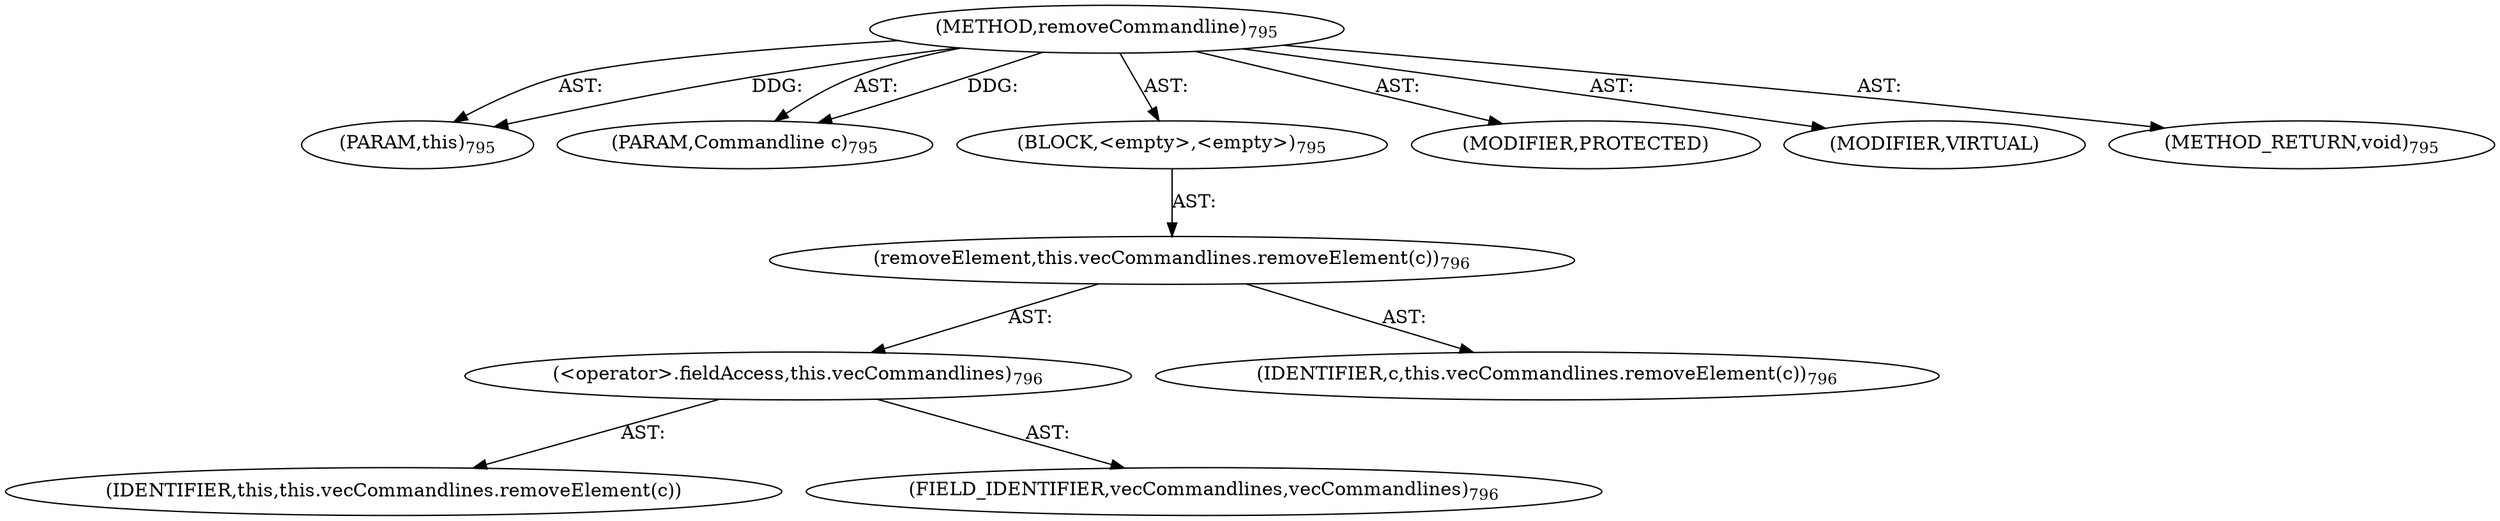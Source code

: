 digraph "removeCommandline" {  
"111669149732" [label = <(METHOD,removeCommandline)<SUB>795</SUB>> ]
"115964117057" [label = <(PARAM,this)<SUB>795</SUB>> ]
"115964117058" [label = <(PARAM,Commandline c)<SUB>795</SUB>> ]
"25769803888" [label = <(BLOCK,&lt;empty&gt;,&lt;empty&gt;)<SUB>795</SUB>> ]
"30064771478" [label = <(removeElement,this.vecCommandlines.removeElement(c))<SUB>796</SUB>> ]
"30064771479" [label = <(&lt;operator&gt;.fieldAccess,this.vecCommandlines)<SUB>796</SUB>> ]
"68719477072" [label = <(IDENTIFIER,this,this.vecCommandlines.removeElement(c))> ]
"55834574955" [label = <(FIELD_IDENTIFIER,vecCommandlines,vecCommandlines)<SUB>796</SUB>> ]
"68719477073" [label = <(IDENTIFIER,c,this.vecCommandlines.removeElement(c))<SUB>796</SUB>> ]
"133143986274" [label = <(MODIFIER,PROTECTED)> ]
"133143986275" [label = <(MODIFIER,VIRTUAL)> ]
"128849018916" [label = <(METHOD_RETURN,void)<SUB>795</SUB>> ]
  "111669149732" -> "115964117057"  [ label = "AST: "] 
  "111669149732" -> "115964117058"  [ label = "AST: "] 
  "111669149732" -> "25769803888"  [ label = "AST: "] 
  "111669149732" -> "133143986274"  [ label = "AST: "] 
  "111669149732" -> "133143986275"  [ label = "AST: "] 
  "111669149732" -> "128849018916"  [ label = "AST: "] 
  "25769803888" -> "30064771478"  [ label = "AST: "] 
  "30064771478" -> "30064771479"  [ label = "AST: "] 
  "30064771478" -> "68719477073"  [ label = "AST: "] 
  "30064771479" -> "68719477072"  [ label = "AST: "] 
  "30064771479" -> "55834574955"  [ label = "AST: "] 
  "111669149732" -> "115964117057"  [ label = "DDG: "] 
  "111669149732" -> "115964117058"  [ label = "DDG: "] 
}
